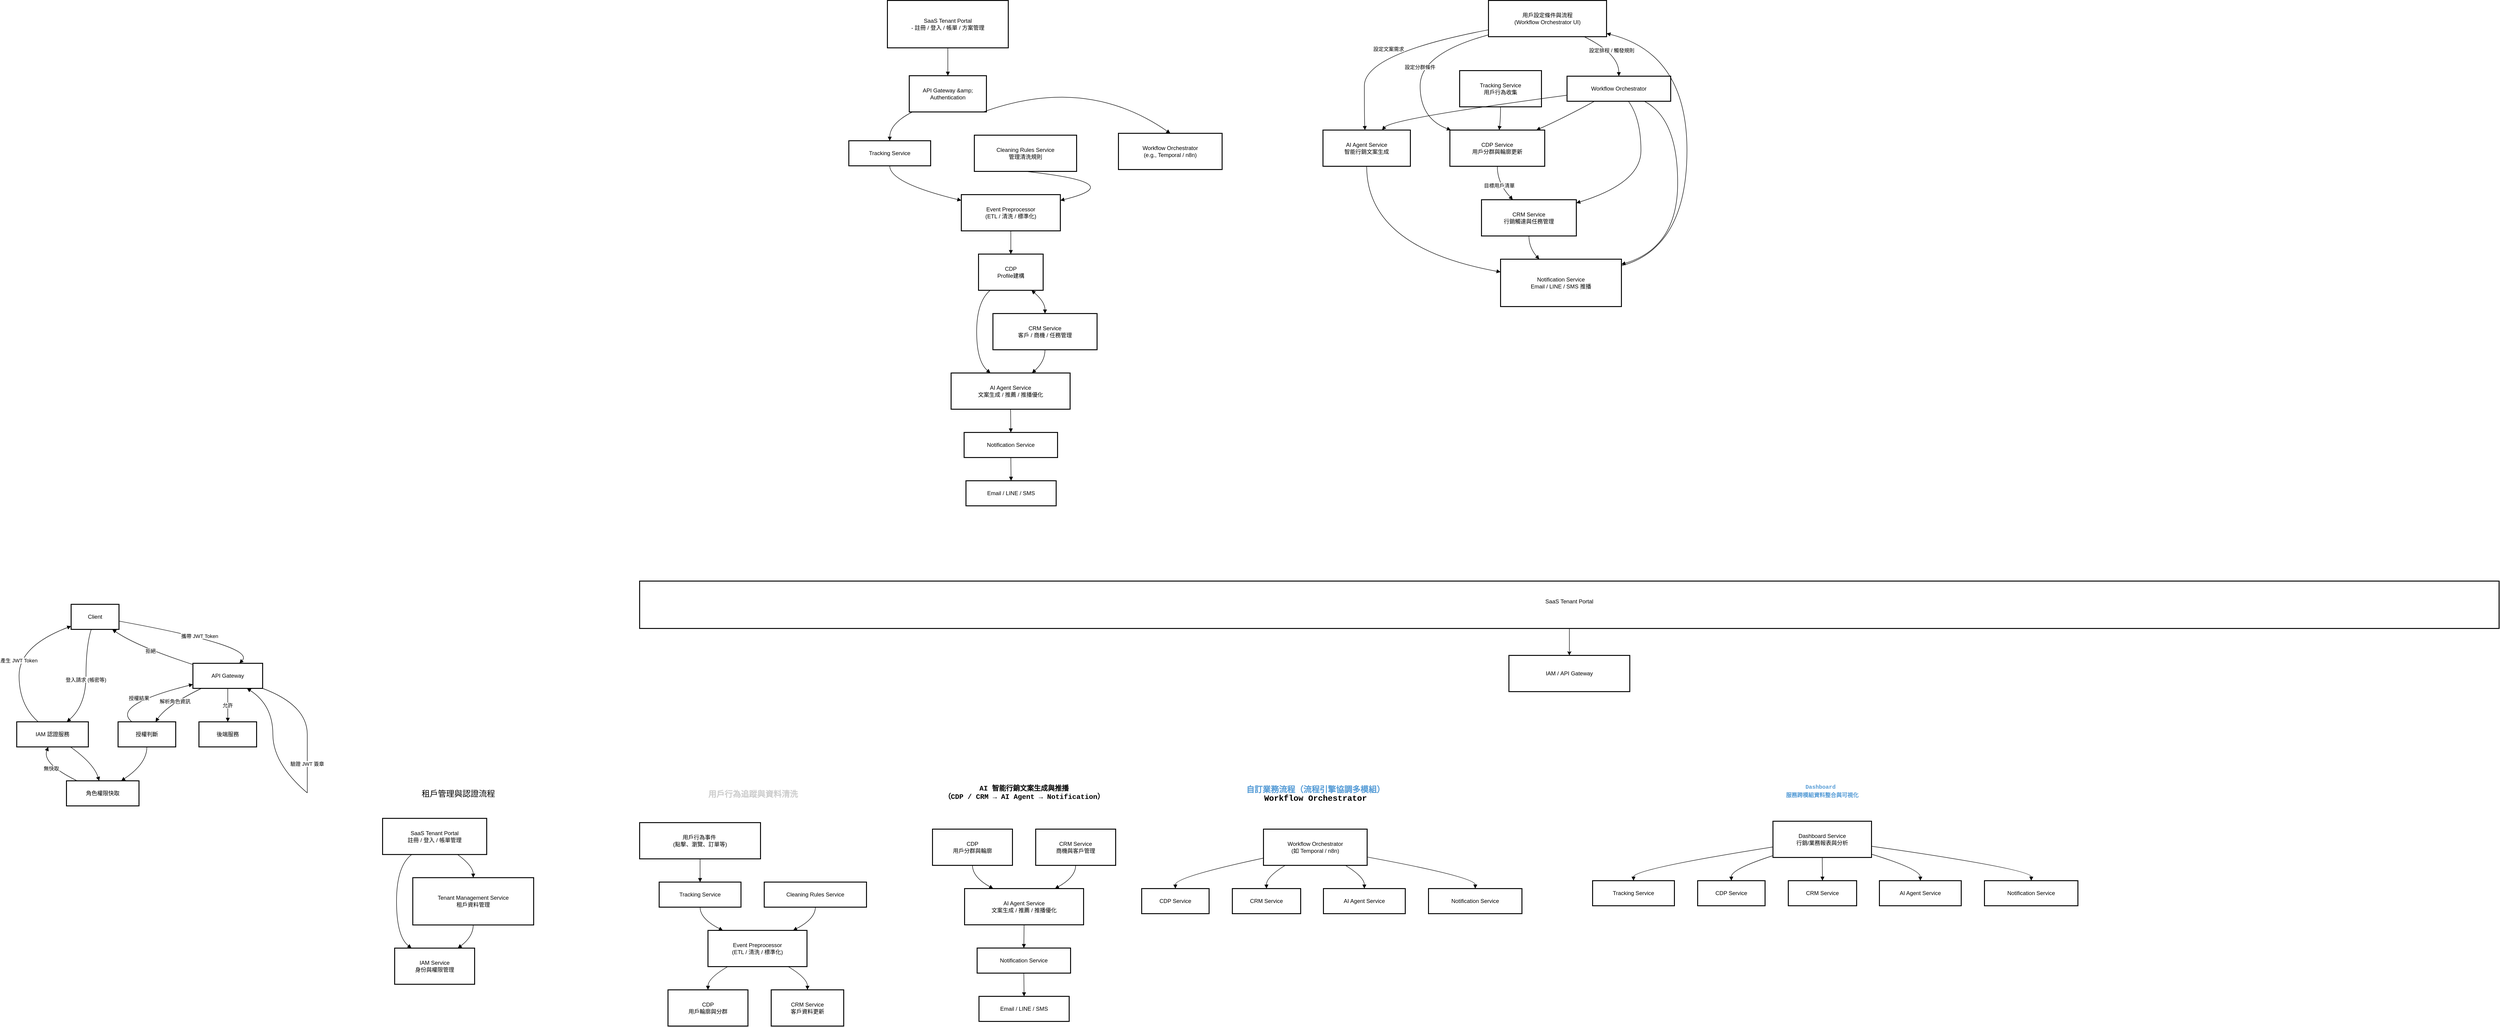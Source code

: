 <mxfile version="27.1.6">
  <diagram name="第 1 页" id="2wKKZhpjgsq3oejnyYVV">
    <mxGraphModel dx="4976" dy="1630" grid="1" gridSize="10" guides="1" tooltips="1" connect="1" arrows="1" fold="1" page="1" pageScale="1" pageWidth="827" pageHeight="1169" math="0" shadow="0">
      <root>
        <mxCell id="0" />
        <mxCell id="1" parent="0" />
        <mxCell id="4KPkxdnzMbKrhNkz3Ppi-61" value="" style="group" vertex="1" connectable="0" parent="1">
          <mxGeometry x="620" y="50" width="783" height="659" as="geometry" />
        </mxCell>
        <mxCell id="4KPkxdnzMbKrhNkz3Ppi-42" value="用戶設定條件與流程&#xa;(Workflow Orchestrator UI)" style="whiteSpace=wrap;strokeWidth=2;" vertex="1" parent="4KPkxdnzMbKrhNkz3Ppi-61">
          <mxGeometry x="356" width="254" height="78" as="geometry" />
        </mxCell>
        <mxCell id="4KPkxdnzMbKrhNkz3Ppi-43" value="CDP Service&#xa;用戶分群與輪廓更新" style="whiteSpace=wrap;strokeWidth=2;" vertex="1" parent="4KPkxdnzMbKrhNkz3Ppi-61">
          <mxGeometry x="273" y="279" width="204" height="78" as="geometry" />
        </mxCell>
        <mxCell id="4KPkxdnzMbKrhNkz3Ppi-44" value="AI Agent Service&#xa;智能行銷文案生成" style="whiteSpace=wrap;strokeWidth=2;" vertex="1" parent="4KPkxdnzMbKrhNkz3Ppi-61">
          <mxGeometry y="279" width="188" height="78" as="geometry" />
        </mxCell>
        <mxCell id="4KPkxdnzMbKrhNkz3Ppi-45" value="CRM Service&#xa;行銷觸達與任務管理" style="whiteSpace=wrap;strokeWidth=2;" vertex="1" parent="4KPkxdnzMbKrhNkz3Ppi-61">
          <mxGeometry x="341" y="429" width="204" height="78" as="geometry" />
        </mxCell>
        <mxCell id="4KPkxdnzMbKrhNkz3Ppi-46" value="Notification Service&#xa;Email / LINE / SMS 推播" style="whiteSpace=wrap;strokeWidth=2;" vertex="1" parent="4KPkxdnzMbKrhNkz3Ppi-61">
          <mxGeometry x="382" y="557" width="260" height="102" as="geometry" />
        </mxCell>
        <mxCell id="4KPkxdnzMbKrhNkz3Ppi-47" value="Tracking Service&#xa;用戶行為收集" style="whiteSpace=wrap;strokeWidth=2;" vertex="1" parent="4KPkxdnzMbKrhNkz3Ppi-61">
          <mxGeometry x="294" y="151" width="176" height="78" as="geometry" />
        </mxCell>
        <mxCell id="4KPkxdnzMbKrhNkz3Ppi-48" value="Workflow Orchestrator" style="whiteSpace=wrap;strokeWidth=2;" vertex="1" parent="4KPkxdnzMbKrhNkz3Ppi-61">
          <mxGeometry x="525" y="163" width="223" height="54" as="geometry" />
        </mxCell>
        <mxCell id="4KPkxdnzMbKrhNkz3Ppi-49" value="設定分群條件" style="curved=1;startArrow=none;endArrow=block;exitX=0;exitY=0.95;entryX=0;entryY=-0.01;rounded=0;" edge="1" parent="4KPkxdnzMbKrhNkz3Ppi-61" source="4KPkxdnzMbKrhNkz3Ppi-42" target="4KPkxdnzMbKrhNkz3Ppi-43">
          <mxGeometry relative="1" as="geometry">
            <Array as="points">
              <mxPoint x="209" y="114" />
              <mxPoint x="209" y="254" />
            </Array>
          </mxGeometry>
        </mxCell>
        <mxCell id="4KPkxdnzMbKrhNkz3Ppi-50" value="" style="curved=1;startArrow=none;endArrow=block;exitX=0.5;exitY=0.99;entryX=0.52;entryY=-0.01;rounded=0;" edge="1" parent="4KPkxdnzMbKrhNkz3Ppi-61" source="4KPkxdnzMbKrhNkz3Ppi-47" target="4KPkxdnzMbKrhNkz3Ppi-43">
          <mxGeometry relative="1" as="geometry">
            <Array as="points">
              <mxPoint x="382" y="254" />
            </Array>
          </mxGeometry>
        </mxCell>
        <mxCell id="4KPkxdnzMbKrhNkz3Ppi-51" value="目標用戶清單" style="curved=1;startArrow=none;endArrow=block;exitX=0.5;exitY=0.99;entryX=0.33;entryY=0;rounded=0;" edge="1" parent="4KPkxdnzMbKrhNkz3Ppi-61" source="4KPkxdnzMbKrhNkz3Ppi-43" target="4KPkxdnzMbKrhNkz3Ppi-45">
          <mxGeometry relative="1" as="geometry">
            <Array as="points">
              <mxPoint x="375" y="393" />
            </Array>
          </mxGeometry>
        </mxCell>
        <mxCell id="4KPkxdnzMbKrhNkz3Ppi-52" value="設定文案需求" style="curved=1;startArrow=none;endArrow=block;exitX=0;exitY=0.81;entryX=0.48;entryY=-0.01;rounded=0;" edge="1" parent="4KPkxdnzMbKrhNkz3Ppi-61" source="4KPkxdnzMbKrhNkz3Ppi-42" target="4KPkxdnzMbKrhNkz3Ppi-44">
          <mxGeometry relative="1" as="geometry">
            <Array as="points">
              <mxPoint x="89" y="114" />
              <mxPoint x="89" y="254" />
            </Array>
          </mxGeometry>
        </mxCell>
        <mxCell id="4KPkxdnzMbKrhNkz3Ppi-53" value="" style="curved=1;startArrow=none;endArrow=block;exitX=0.5;exitY=0.99;entryX=0;entryY=0.27;rounded=0;" edge="1" parent="4KPkxdnzMbKrhNkz3Ppi-61" source="4KPkxdnzMbKrhNkz3Ppi-44" target="4KPkxdnzMbKrhNkz3Ppi-46">
          <mxGeometry relative="1" as="geometry">
            <Array as="points">
              <mxPoint x="94" y="532" />
            </Array>
          </mxGeometry>
        </mxCell>
        <mxCell id="4KPkxdnzMbKrhNkz3Ppi-54" value="" style="curved=1;startArrow=none;endArrow=block;exitX=0.5;exitY=1;entryX=0.32;entryY=0;rounded=0;" edge="1" parent="4KPkxdnzMbKrhNkz3Ppi-61" source="4KPkxdnzMbKrhNkz3Ppi-45" target="4KPkxdnzMbKrhNkz3Ppi-46">
          <mxGeometry relative="1" as="geometry">
            <Array as="points">
              <mxPoint x="443" y="532" />
            </Array>
          </mxGeometry>
        </mxCell>
        <mxCell id="4KPkxdnzMbKrhNkz3Ppi-55" value="" style="curved=1;startArrow=none;endArrow=block;exitX=1;exitY=0.14;entryX=1;entryY=0.91;rounded=0;" edge="1" parent="4KPkxdnzMbKrhNkz3Ppi-61" source="4KPkxdnzMbKrhNkz3Ppi-46" target="4KPkxdnzMbKrhNkz3Ppi-42">
          <mxGeometry relative="1" as="geometry">
            <Array as="points">
              <mxPoint x="783" y="532" />
              <mxPoint x="783" y="114" />
            </Array>
          </mxGeometry>
        </mxCell>
        <mxCell id="4KPkxdnzMbKrhNkz3Ppi-56" value="設定排程 / 觸發規則" style="curved=1;startArrow=none;endArrow=block;exitX=0.81;exitY=1;entryX=0.5;entryY=-0.01;rounded=0;" edge="1" parent="4KPkxdnzMbKrhNkz3Ppi-61" source="4KPkxdnzMbKrhNkz3Ppi-42" target="4KPkxdnzMbKrhNkz3Ppi-48">
          <mxGeometry relative="1" as="geometry">
            <Array as="points">
              <mxPoint x="636" y="114" />
            </Array>
          </mxGeometry>
        </mxCell>
        <mxCell id="4KPkxdnzMbKrhNkz3Ppi-57" value="" style="curved=1;startArrow=none;endArrow=block;exitX=0.27;exitY=0.99;entryX=0.92;entryY=-0.01;rounded=0;" edge="1" parent="4KPkxdnzMbKrhNkz3Ppi-61" source="4KPkxdnzMbKrhNkz3Ppi-48" target="4KPkxdnzMbKrhNkz3Ppi-43">
          <mxGeometry relative="1" as="geometry">
            <Array as="points">
              <mxPoint x="516" y="254" />
            </Array>
          </mxGeometry>
        </mxCell>
        <mxCell id="4KPkxdnzMbKrhNkz3Ppi-58" value="" style="curved=1;startArrow=none;endArrow=block;exitX=0;exitY=0.76;entryX=0.68;entryY=-0.01;rounded=0;" edge="1" parent="4KPkxdnzMbKrhNkz3Ppi-61" source="4KPkxdnzMbKrhNkz3Ppi-48" target="4KPkxdnzMbKrhNkz3Ppi-44">
          <mxGeometry relative="1" as="geometry">
            <Array as="points">
              <mxPoint x="149" y="254" />
            </Array>
          </mxGeometry>
        </mxCell>
        <mxCell id="4KPkxdnzMbKrhNkz3Ppi-59" value="" style="curved=1;startArrow=none;endArrow=block;exitX=0.59;exitY=0.99;entryX=1;entryY=0.09;rounded=0;" edge="1" parent="4KPkxdnzMbKrhNkz3Ppi-61" source="4KPkxdnzMbKrhNkz3Ppi-48" target="4KPkxdnzMbKrhNkz3Ppi-45">
          <mxGeometry relative="1" as="geometry">
            <Array as="points">
              <mxPoint x="684" y="254" />
              <mxPoint x="684" y="393" />
            </Array>
          </mxGeometry>
        </mxCell>
        <mxCell id="4KPkxdnzMbKrhNkz3Ppi-60" value="" style="curved=1;startArrow=none;endArrow=block;exitX=0.74;exitY=0.99;entryX=1;entryY=0.11;rounded=0;" edge="1" parent="4KPkxdnzMbKrhNkz3Ppi-61" source="4KPkxdnzMbKrhNkz3Ppi-48" target="4KPkxdnzMbKrhNkz3Ppi-46">
          <mxGeometry relative="1" as="geometry">
            <Array as="points">
              <mxPoint x="763" y="254" />
              <mxPoint x="763" y="532" />
            </Array>
          </mxGeometry>
        </mxCell>
        <mxCell id="4KPkxdnzMbKrhNkz3Ppi-84" value="" style="group" vertex="1" connectable="0" parent="1">
          <mxGeometry x="-400" y="60" width="803" height="1078" as="geometry" />
        </mxCell>
        <mxCell id="4KPkxdnzMbKrhNkz3Ppi-63" value="API Gateway &amp;amp;&#xa;Authentication" style="whiteSpace=wrap;strokeWidth=2;" vertex="1" parent="4KPkxdnzMbKrhNkz3Ppi-84">
          <mxGeometry x="130" y="152" width="166" height="78" as="geometry" />
        </mxCell>
        <mxCell id="4KPkxdnzMbKrhNkz3Ppi-64" value="Tracking Service" style="whiteSpace=wrap;strokeWidth=2;" vertex="1" parent="4KPkxdnzMbKrhNkz3Ppi-84">
          <mxGeometry y="292" width="176" height="54" as="geometry" />
        </mxCell>
        <mxCell id="4KPkxdnzMbKrhNkz3Ppi-66" value="Cleaning Rules Service&#xa;管理清洗規則" style="whiteSpace=wrap;strokeWidth=2;" vertex="1" parent="4KPkxdnzMbKrhNkz3Ppi-84">
          <mxGeometry x="270" y="280" width="220" height="78" as="geometry" />
        </mxCell>
        <mxCell id="4KPkxdnzMbKrhNkz3Ppi-67" value="Event Preprocessor&#xa;(ETL / 清洗 / 標準化)" style="whiteSpace=wrap;strokeWidth=2;" vertex="1" parent="4KPkxdnzMbKrhNkz3Ppi-84">
          <mxGeometry x="242" y="408" width="213" height="78" as="geometry" />
        </mxCell>
        <mxCell id="4KPkxdnzMbKrhNkz3Ppi-68" value="CDP&#xa;Profile建構" style="whiteSpace=wrap;strokeWidth=2;" vertex="1" parent="4KPkxdnzMbKrhNkz3Ppi-84">
          <mxGeometry x="279" y="536" width="139" height="78" as="geometry" />
        </mxCell>
        <mxCell id="4KPkxdnzMbKrhNkz3Ppi-69" value="CRM Service&#xa;客戶 / 商機 / 任務管理" style="whiteSpace=wrap;strokeWidth=2;" vertex="1" parent="4KPkxdnzMbKrhNkz3Ppi-84">
          <mxGeometry x="310" y="664" width="224" height="78" as="geometry" />
        </mxCell>
        <mxCell id="4KPkxdnzMbKrhNkz3Ppi-70" value="AI Agent Service&#xa;文案生成 / 推薦 / 推播優化" style="whiteSpace=wrap;strokeWidth=2;" vertex="1" parent="4KPkxdnzMbKrhNkz3Ppi-84">
          <mxGeometry x="220" y="792" width="256" height="78" as="geometry" />
        </mxCell>
        <mxCell id="4KPkxdnzMbKrhNkz3Ppi-71" value="Notification Service" style="whiteSpace=wrap;strokeWidth=2;" vertex="1" parent="4KPkxdnzMbKrhNkz3Ppi-84">
          <mxGeometry x="248" y="920" width="201" height="54" as="geometry" />
        </mxCell>
        <mxCell id="4KPkxdnzMbKrhNkz3Ppi-72" value="Email / LINE / SMS" style="whiteSpace=wrap;strokeWidth=2;" vertex="1" parent="4KPkxdnzMbKrhNkz3Ppi-84">
          <mxGeometry x="252" y="1024" width="194" height="54" as="geometry" />
        </mxCell>
        <mxCell id="4KPkxdnzMbKrhNkz3Ppi-73" value="" style="curved=1;startArrow=none;endArrow=block;entryX=0.5;entryY=0;rounded=0;" edge="1" parent="4KPkxdnzMbKrhNkz3Ppi-84" source="4KPkxdnzMbKrhNkz3Ppi-126" target="4KPkxdnzMbKrhNkz3Ppi-63">
          <mxGeometry relative="1" as="geometry">
            <Array as="points" />
            <mxPoint x="213" y="102" as="sourcePoint" />
          </mxGeometry>
        </mxCell>
        <mxCell id="4KPkxdnzMbKrhNkz3Ppi-74" value="" style="curved=1;startArrow=none;endArrow=block;exitX=0.04;exitY=1;entryX=0.5;entryY=0;rounded=0;" edge="1" parent="4KPkxdnzMbKrhNkz3Ppi-84" source="4KPkxdnzMbKrhNkz3Ppi-63" target="4KPkxdnzMbKrhNkz3Ppi-64">
          <mxGeometry relative="1" as="geometry">
            <Array as="points">
              <mxPoint x="88" y="255" />
            </Array>
          </mxGeometry>
        </mxCell>
        <mxCell id="4KPkxdnzMbKrhNkz3Ppi-76" value="" style="curved=1;startArrow=none;endArrow=block;exitX=0.5;exitY=1;entryX=0;entryY=0.16;rounded=0;" edge="1" parent="4KPkxdnzMbKrhNkz3Ppi-84" source="4KPkxdnzMbKrhNkz3Ppi-64" target="4KPkxdnzMbKrhNkz3Ppi-67">
          <mxGeometry relative="1" as="geometry">
            <Array as="points">
              <mxPoint x="88" y="383" />
            </Array>
          </mxGeometry>
        </mxCell>
        <mxCell id="4KPkxdnzMbKrhNkz3Ppi-77" value="" style="curved=1;startArrow=none;endArrow=block;exitX=0.5;exitY=1;entryX=1;entryY=0.16;rounded=0;" edge="1" parent="4KPkxdnzMbKrhNkz3Ppi-84" source="4KPkxdnzMbKrhNkz3Ppi-66" target="4KPkxdnzMbKrhNkz3Ppi-67">
          <mxGeometry relative="1" as="geometry">
            <Array as="points">
              <mxPoint x="609" y="383" />
            </Array>
          </mxGeometry>
        </mxCell>
        <mxCell id="4KPkxdnzMbKrhNkz3Ppi-78" value="" style="curved=1;startArrow=none;endArrow=block;exitX=0.5;exitY=1;entryX=0.5;entryY=0;rounded=0;" edge="1" parent="4KPkxdnzMbKrhNkz3Ppi-84" source="4KPkxdnzMbKrhNkz3Ppi-67" target="4KPkxdnzMbKrhNkz3Ppi-68">
          <mxGeometry relative="1" as="geometry">
            <Array as="points" />
          </mxGeometry>
        </mxCell>
        <mxCell id="4KPkxdnzMbKrhNkz3Ppi-79" value="" style="curved=1;startArrow=block;endArrow=block;exitX=0.82;exitY=1;entryX=0.5;entryY=0;rounded=0;" edge="1" parent="4KPkxdnzMbKrhNkz3Ppi-84" source="4KPkxdnzMbKrhNkz3Ppi-68" target="4KPkxdnzMbKrhNkz3Ppi-69">
          <mxGeometry relative="1" as="geometry">
            <Array as="points">
              <mxPoint x="422" y="639" />
            </Array>
          </mxGeometry>
        </mxCell>
        <mxCell id="4KPkxdnzMbKrhNkz3Ppi-80" value="" style="curved=1;startArrow=none;endArrow=block;exitX=0.18;exitY=1;entryX=0.33;entryY=0;rounded=0;" edge="1" parent="4KPkxdnzMbKrhNkz3Ppi-84" source="4KPkxdnzMbKrhNkz3Ppi-68" target="4KPkxdnzMbKrhNkz3Ppi-70">
          <mxGeometry relative="1" as="geometry">
            <Array as="points">
              <mxPoint x="275" y="639" />
              <mxPoint x="275" y="767" />
            </Array>
          </mxGeometry>
        </mxCell>
        <mxCell id="4KPkxdnzMbKrhNkz3Ppi-81" value="" style="curved=1;startArrow=none;endArrow=block;exitX=0.5;exitY=1;entryX=0.68;entryY=0;rounded=0;" edge="1" parent="4KPkxdnzMbKrhNkz3Ppi-84" source="4KPkxdnzMbKrhNkz3Ppi-69" target="4KPkxdnzMbKrhNkz3Ppi-70">
          <mxGeometry relative="1" as="geometry">
            <Array as="points">
              <mxPoint x="422" y="767" />
            </Array>
          </mxGeometry>
        </mxCell>
        <mxCell id="4KPkxdnzMbKrhNkz3Ppi-82" value="" style="curved=1;startArrow=none;endArrow=block;exitX=0.5;exitY=1;entryX=0.5;entryY=0;rounded=0;" edge="1" parent="4KPkxdnzMbKrhNkz3Ppi-84" source="4KPkxdnzMbKrhNkz3Ppi-70" target="4KPkxdnzMbKrhNkz3Ppi-71">
          <mxGeometry relative="1" as="geometry">
            <Array as="points" />
          </mxGeometry>
        </mxCell>
        <mxCell id="4KPkxdnzMbKrhNkz3Ppi-83" value="" style="curved=1;startArrow=none;endArrow=block;exitX=0.5;exitY=1;entryX=0.5;entryY=0;rounded=0;" edge="1" parent="4KPkxdnzMbKrhNkz3Ppi-84" source="4KPkxdnzMbKrhNkz3Ppi-71" target="4KPkxdnzMbKrhNkz3Ppi-72">
          <mxGeometry relative="1" as="geometry">
            <Array as="points" />
          </mxGeometry>
        </mxCell>
        <mxCell id="4KPkxdnzMbKrhNkz3Ppi-65" value="Workflow Orchestrator&#xa;(e.g., Temporal / n8n)" style="whiteSpace=wrap;strokeWidth=2;" vertex="1" parent="4KPkxdnzMbKrhNkz3Ppi-84">
          <mxGeometry x="580" y="276" width="223" height="78" as="geometry" />
        </mxCell>
        <mxCell id="4KPkxdnzMbKrhNkz3Ppi-75" value="" style="curved=1;startArrow=none;endArrow=block;exitX=0.96;exitY=1;entryX=0.5;entryY=0;rounded=0;" edge="1" parent="4KPkxdnzMbKrhNkz3Ppi-84" source="4KPkxdnzMbKrhNkz3Ppi-63" target="4KPkxdnzMbKrhNkz3Ppi-65">
          <mxGeometry relative="1" as="geometry">
            <Array as="points">
              <mxPoint x="510" y="150" />
            </Array>
          </mxGeometry>
        </mxCell>
        <mxCell id="4KPkxdnzMbKrhNkz3Ppi-126" value="SaaS Tenant Portal&#xa;- 註冊 / 登入 / 帳單 / 方案管理" style="whiteSpace=wrap;strokeWidth=2;" vertex="1" parent="4KPkxdnzMbKrhNkz3Ppi-84">
          <mxGeometry x="83" y="-10" width="260" height="102" as="geometry" />
        </mxCell>
        <mxCell id="4KPkxdnzMbKrhNkz3Ppi-181" style="edgeStyle=orthogonalEdgeStyle;rounded=0;orthogonalLoop=1;jettySize=auto;html=1;exitX=0.5;exitY=1;exitDx=0;exitDy=0;fontFamily=Helvetica;fontSize=12;fontColor=default;autosize=1;resizable=0;" edge="1" parent="1" source="4KPkxdnzMbKrhNkz3Ppi-99" target="4KPkxdnzMbKrhNkz3Ppi-158">
          <mxGeometry relative="1" as="geometry" />
        </mxCell>
        <mxCell id="4KPkxdnzMbKrhNkz3Ppi-99" value="SaaS Tenant Portal&#xa;" style="whiteSpace=wrap;strokeWidth=2;" vertex="1" parent="1">
          <mxGeometry x="-850" y="1300" width="4000" height="102" as="geometry" />
        </mxCell>
        <mxCell id="4KPkxdnzMbKrhNkz3Ppi-102" value="" style="group" vertex="1" connectable="0" parent="1">
          <mxGeometry x="-850" y="1740" width="488" height="518" as="geometry" />
        </mxCell>
        <mxCell id="4KPkxdnzMbKrhNkz3Ppi-98" value="" style="group" vertex="1" connectable="0" parent="4KPkxdnzMbKrhNkz3Ppi-102">
          <mxGeometry y="80" width="488" height="438" as="geometry" />
        </mxCell>
        <mxCell id="4KPkxdnzMbKrhNkz3Ppi-87" value="用戶行為事件 &#xa;(點擊、瀏覽、訂單等)" style="whiteSpace=wrap;strokeWidth=2;" vertex="1" parent="4KPkxdnzMbKrhNkz3Ppi-98">
          <mxGeometry width="260" height="78" as="geometry" />
        </mxCell>
        <mxCell id="4KPkxdnzMbKrhNkz3Ppi-88" value="Tracking Service" style="whiteSpace=wrap;strokeWidth=2;" vertex="1" parent="4KPkxdnzMbKrhNkz3Ppi-98">
          <mxGeometry x="42" y="128" width="176" height="54" as="geometry" />
        </mxCell>
        <mxCell id="4KPkxdnzMbKrhNkz3Ppi-89" value="Cleaning Rules Service" style="whiteSpace=wrap;strokeWidth=2;" vertex="1" parent="4KPkxdnzMbKrhNkz3Ppi-98">
          <mxGeometry x="268" y="128" width="220" height="54" as="geometry" />
        </mxCell>
        <mxCell id="4KPkxdnzMbKrhNkz3Ppi-90" value="Event Preprocessor&#xa;(ETL / 清洗 / 標準化)" style="whiteSpace=wrap;strokeWidth=2;" vertex="1" parent="4KPkxdnzMbKrhNkz3Ppi-98">
          <mxGeometry x="147" y="232" width="213" height="78" as="geometry" />
        </mxCell>
        <mxCell id="4KPkxdnzMbKrhNkz3Ppi-91" value="CDP&#xa;用戶輪廓與分群" style="whiteSpace=wrap;strokeWidth=2;" vertex="1" parent="4KPkxdnzMbKrhNkz3Ppi-98">
          <mxGeometry x="61" y="360" width="172" height="78" as="geometry" />
        </mxCell>
        <mxCell id="4KPkxdnzMbKrhNkz3Ppi-92" value="CRM Service&#xa;客戶資料更新" style="whiteSpace=wrap;strokeWidth=2;" vertex="1" parent="4KPkxdnzMbKrhNkz3Ppi-98">
          <mxGeometry x="283" y="360" width="156" height="78" as="geometry" />
        </mxCell>
        <mxCell id="4KPkxdnzMbKrhNkz3Ppi-93" value="" style="curved=1;startArrow=none;endArrow=block;exitX=0.5;exitY=1;entryX=0.5;entryY=0;rounded=0;" edge="1" parent="4KPkxdnzMbKrhNkz3Ppi-98" source="4KPkxdnzMbKrhNkz3Ppi-87" target="4KPkxdnzMbKrhNkz3Ppi-88">
          <mxGeometry relative="1" as="geometry">
            <Array as="points" />
          </mxGeometry>
        </mxCell>
        <mxCell id="4KPkxdnzMbKrhNkz3Ppi-94" value="" style="curved=1;startArrow=none;endArrow=block;exitX=0.5;exitY=1;entryX=0.15;entryY=0;rounded=0;" edge="1" parent="4KPkxdnzMbKrhNkz3Ppi-98" source="4KPkxdnzMbKrhNkz3Ppi-88" target="4KPkxdnzMbKrhNkz3Ppi-90">
          <mxGeometry relative="1" as="geometry">
            <Array as="points">
              <mxPoint x="130" y="207" />
            </Array>
          </mxGeometry>
        </mxCell>
        <mxCell id="4KPkxdnzMbKrhNkz3Ppi-95" value="" style="curved=1;startArrow=none;endArrow=block;exitX=0.5;exitY=1;entryX=0.86;entryY=0;rounded=0;" edge="1" parent="4KPkxdnzMbKrhNkz3Ppi-98" source="4KPkxdnzMbKrhNkz3Ppi-89" target="4KPkxdnzMbKrhNkz3Ppi-90">
          <mxGeometry relative="1" as="geometry">
            <Array as="points">
              <mxPoint x="378" y="207" />
            </Array>
          </mxGeometry>
        </mxCell>
        <mxCell id="4KPkxdnzMbKrhNkz3Ppi-96" value="" style="curved=1;startArrow=none;endArrow=block;exitX=0.2;exitY=1;entryX=0.5;entryY=0;rounded=0;" edge="1" parent="4KPkxdnzMbKrhNkz3Ppi-98" source="4KPkxdnzMbKrhNkz3Ppi-90" target="4KPkxdnzMbKrhNkz3Ppi-91">
          <mxGeometry relative="1" as="geometry">
            <Array as="points">
              <mxPoint x="147" y="335" />
            </Array>
          </mxGeometry>
        </mxCell>
        <mxCell id="4KPkxdnzMbKrhNkz3Ppi-97" value="" style="curved=1;startArrow=none;endArrow=block;exitX=0.81;exitY=1;entryX=0.5;entryY=0;rounded=0;" edge="1" parent="4KPkxdnzMbKrhNkz3Ppi-98" source="4KPkxdnzMbKrhNkz3Ppi-90" target="4KPkxdnzMbKrhNkz3Ppi-92">
          <mxGeometry relative="1" as="geometry">
            <Array as="points">
              <mxPoint x="361" y="335" />
            </Array>
          </mxGeometry>
        </mxCell>
        <mxCell id="4KPkxdnzMbKrhNkz3Ppi-101" value="&lt;h3 style=&quot;margin-top: 24px; margin-bottom: 16px; line-height: 1.25; position: relative; font-family: -apple-system, &amp;quot;system-ui&amp;quot;, &amp;quot;Segoe WPC&amp;quot;, &amp;quot;Segoe UI&amp;quot;, system-ui, Ubuntu, &amp;quot;Droid Sans&amp;quot;, sans-serif; text-align: start;&quot; id=&quot;1-%E7%94%A8%E6%88%B6%E8%A1%8C%E7%82%BA%E8%BF%BD%E8%B9%A4%E8%88%87%E8%B3%87%E6%96%99%E6%B8%85%E6%B4%97tracking-%E2%86%92-event-preprocessor-%E2%86%92-cdp--crm&quot; dir=&quot;auto&quot; class=&quot;code-line code-active-line&quot; data-line=&quot;4&quot;&gt;&lt;font style=&quot;color: light-dark(rgb(204, 204, 204), rgb(255, 255, 255));&quot;&gt;用戶行為追蹤與資料清洗&lt;/font&gt;&lt;/h3&gt;" style="text;html=1;align=center;verticalAlign=middle;whiteSpace=wrap;rounded=0;fontFamily=Helvetica;fontSize=15;fontColor=default;autosize=1;resizable=0;fontStyle=1" vertex="1" parent="4KPkxdnzMbKrhNkz3Ppi-102">
          <mxGeometry x="134" y="-26" width="220" height="80" as="geometry" />
        </mxCell>
        <mxCell id="4KPkxdnzMbKrhNkz3Ppi-124" value="" style="group" vertex="1" connectable="0" parent="1">
          <mxGeometry x="-220" y="1720" width="394" height="528" as="geometry" />
        </mxCell>
        <mxCell id="4KPkxdnzMbKrhNkz3Ppi-103" value="CDP&#xa;用戶分群與輪廓" style="whiteSpace=wrap;strokeWidth=2;" vertex="1" parent="4KPkxdnzMbKrhNkz3Ppi-124">
          <mxGeometry y="114" width="172" height="78" as="geometry" />
        </mxCell>
        <mxCell id="4KPkxdnzMbKrhNkz3Ppi-104" value="CRM Service&#xa;商機與客戶管理" style="whiteSpace=wrap;strokeWidth=2;" vertex="1" parent="4KPkxdnzMbKrhNkz3Ppi-124">
          <mxGeometry x="222" y="114" width="172" height="78" as="geometry" />
        </mxCell>
        <mxCell id="4KPkxdnzMbKrhNkz3Ppi-105" value="AI Agent Service&#xa;文案生成 / 推薦 / 推播優化" style="whiteSpace=wrap;strokeWidth=2;" vertex="1" parent="4KPkxdnzMbKrhNkz3Ppi-124">
          <mxGeometry x="69" y="242" width="256" height="78" as="geometry" />
        </mxCell>
        <mxCell id="4KPkxdnzMbKrhNkz3Ppi-106" value="Notification Service" style="whiteSpace=wrap;strokeWidth=2;" vertex="1" parent="4KPkxdnzMbKrhNkz3Ppi-124">
          <mxGeometry x="96" y="370" width="201" height="54" as="geometry" />
        </mxCell>
        <mxCell id="4KPkxdnzMbKrhNkz3Ppi-107" value="Email / LINE / SMS" style="whiteSpace=wrap;strokeWidth=2;" vertex="1" parent="4KPkxdnzMbKrhNkz3Ppi-124">
          <mxGeometry x="100" y="474" width="194" height="54" as="geometry" />
        </mxCell>
        <mxCell id="4KPkxdnzMbKrhNkz3Ppi-108" value="" style="curved=1;startArrow=none;endArrow=block;exitX=0.5;exitY=1;entryX=0.24;entryY=0;rounded=0;" edge="1" parent="4KPkxdnzMbKrhNkz3Ppi-124" source="4KPkxdnzMbKrhNkz3Ppi-103" target="4KPkxdnzMbKrhNkz3Ppi-105">
          <mxGeometry relative="1" as="geometry">
            <Array as="points">
              <mxPoint x="86" y="217" />
            </Array>
          </mxGeometry>
        </mxCell>
        <mxCell id="4KPkxdnzMbKrhNkz3Ppi-109" value="" style="curved=1;startArrow=none;endArrow=block;exitX=0.5;exitY=1;entryX=0.76;entryY=0;rounded=0;" edge="1" parent="4KPkxdnzMbKrhNkz3Ppi-124" source="4KPkxdnzMbKrhNkz3Ppi-104" target="4KPkxdnzMbKrhNkz3Ppi-105">
          <mxGeometry relative="1" as="geometry">
            <Array as="points">
              <mxPoint x="308" y="217" />
            </Array>
          </mxGeometry>
        </mxCell>
        <mxCell id="4KPkxdnzMbKrhNkz3Ppi-110" value="" style="curved=1;startArrow=none;endArrow=block;exitX=0.5;exitY=1;entryX=0.5;entryY=0;rounded=0;" edge="1" parent="4KPkxdnzMbKrhNkz3Ppi-124" source="4KPkxdnzMbKrhNkz3Ppi-105" target="4KPkxdnzMbKrhNkz3Ppi-106">
          <mxGeometry relative="1" as="geometry">
            <Array as="points" />
          </mxGeometry>
        </mxCell>
        <mxCell id="4KPkxdnzMbKrhNkz3Ppi-111" value="" style="curved=1;startArrow=none;endArrow=block;exitX=0.5;exitY=1;entryX=0.5;entryY=0;rounded=0;" edge="1" parent="4KPkxdnzMbKrhNkz3Ppi-124" source="4KPkxdnzMbKrhNkz3Ppi-106" target="4KPkxdnzMbKrhNkz3Ppi-107">
          <mxGeometry relative="1" as="geometry">
            <Array as="points" />
          </mxGeometry>
        </mxCell>
        <mxCell id="4KPkxdnzMbKrhNkz3Ppi-121" value="&lt;h3 style=&quot;margin-top: 24px; margin-bottom: 16px; line-height: 1.25; position: relative; font-family: -apple-system, &amp;quot;system-ui&amp;quot;, &amp;quot;Segoe WPC&amp;quot;, &amp;quot;Segoe UI&amp;quot;, system-ui, Ubuntu, &amp;quot;Droid Sans&amp;quot;, sans-serif;&quot; id=&quot;1-%E7%94%A8%E6%88%B6%E8%A1%8C%E7%82%BA%E8%BF%BD%E8%B9%A4%E8%88%87%E8%B3%87%E6%96%99%E6%B8%85%E6%B4%97tracking-%E2%86%92-event-preprocessor-%E2%86%92-cdp--crm&quot; dir=&quot;auto&quot; class=&quot;code-line code-active-line&quot; data-line=&quot;4&quot;&gt;&lt;/h3&gt;&lt;h4 style=&quot;font-family: Menlo, Monaco, &amp;quot;Courier New&amp;quot;, monospace; font-weight: normal; line-height: 18px; white-space: pre; color: light-dark(rgb(204, 204, 204), rgb(62, 62, 62));&quot;&gt;&lt;span style=&quot;font-weight: bold; background-color: light-dark(#ffffff, var(--ge-dark-color, #121212));&quot;&gt;&lt;font style=&quot;color: light-dark(rgb(0, 0, 0), rgb(255, 255, 255));&quot;&gt;AI 智能行銷文案生成與推播&lt;br&gt;&lt;/font&gt;&lt;/span&gt;&lt;span style=&quot;font-weight: bold; background-color: light-dark(#ffffff, var(--ge-dark-color, #121212)); color: rgb(86, 156, 214);&quot;&gt;&lt;font style=&quot;color: light-dark(rgb(0, 0, 0), rgb(255, 255, 255));&quot;&gt;（CDP / CRM → AI Agent → Notification）&lt;/font&gt;&lt;/span&gt;&lt;/h4&gt;" style="text;html=1;align=center;verticalAlign=middle;whiteSpace=wrap;rounded=0;fontFamily=Helvetica;fontSize=15;fontColor=default;autosize=1;resizable=0;fontStyle=1" vertex="1" parent="4KPkxdnzMbKrhNkz3Ppi-124">
          <mxGeometry x="11.5" y="-11" width="370" height="90" as="geometry" />
        </mxCell>
        <mxCell id="4KPkxdnzMbKrhNkz3Ppi-125" value="" style="group" vertex="1" connectable="0" parent="1">
          <mxGeometry x="230" y="1720" width="818" height="296" as="geometry" />
        </mxCell>
        <mxCell id="4KPkxdnzMbKrhNkz3Ppi-112" value="Workflow Orchestrator&#xa;(如 Temporal / n8n)" style="whiteSpace=wrap;strokeWidth=2;" vertex="1" parent="4KPkxdnzMbKrhNkz3Ppi-125">
          <mxGeometry x="262" y="114" width="223" height="78" as="geometry" />
        </mxCell>
        <mxCell id="4KPkxdnzMbKrhNkz3Ppi-113" value="CDP Service" style="whiteSpace=wrap;strokeWidth=2;" vertex="1" parent="4KPkxdnzMbKrhNkz3Ppi-125">
          <mxGeometry y="242" width="145" height="54" as="geometry" />
        </mxCell>
        <mxCell id="4KPkxdnzMbKrhNkz3Ppi-114" value="CRM Service" style="whiteSpace=wrap;strokeWidth=2;" vertex="1" parent="4KPkxdnzMbKrhNkz3Ppi-125">
          <mxGeometry x="195" y="242" width="147" height="54" as="geometry" />
        </mxCell>
        <mxCell id="4KPkxdnzMbKrhNkz3Ppi-115" value="AI Agent Service" style="whiteSpace=wrap;strokeWidth=2;" vertex="1" parent="4KPkxdnzMbKrhNkz3Ppi-125">
          <mxGeometry x="391" y="242" width="176" height="54" as="geometry" />
        </mxCell>
        <mxCell id="4KPkxdnzMbKrhNkz3Ppi-116" value="Notification Service" style="whiteSpace=wrap;strokeWidth=2;" vertex="1" parent="4KPkxdnzMbKrhNkz3Ppi-125">
          <mxGeometry x="617" y="242" width="201" height="54" as="geometry" />
        </mxCell>
        <mxCell id="4KPkxdnzMbKrhNkz3Ppi-117" value="" style="curved=1;startArrow=none;endArrow=block;exitX=0;exitY=0.8;entryX=0.5;entryY=0;rounded=0;" edge="1" parent="4KPkxdnzMbKrhNkz3Ppi-125" source="4KPkxdnzMbKrhNkz3Ppi-112" target="4KPkxdnzMbKrhNkz3Ppi-113">
          <mxGeometry relative="1" as="geometry">
            <Array as="points">
              <mxPoint x="72" y="217" />
            </Array>
          </mxGeometry>
        </mxCell>
        <mxCell id="4KPkxdnzMbKrhNkz3Ppi-118" value="" style="curved=1;startArrow=none;endArrow=block;exitX=0.21;exitY=1;entryX=0.5;entryY=0;rounded=0;" edge="1" parent="4KPkxdnzMbKrhNkz3Ppi-125" source="4KPkxdnzMbKrhNkz3Ppi-112" target="4KPkxdnzMbKrhNkz3Ppi-114">
          <mxGeometry relative="1" as="geometry">
            <Array as="points">
              <mxPoint x="268" y="217" />
            </Array>
          </mxGeometry>
        </mxCell>
        <mxCell id="4KPkxdnzMbKrhNkz3Ppi-119" value="" style="curved=1;startArrow=none;endArrow=block;exitX=0.79;exitY=1;entryX=0.5;entryY=0;rounded=0;" edge="1" parent="4KPkxdnzMbKrhNkz3Ppi-125" source="4KPkxdnzMbKrhNkz3Ppi-112" target="4KPkxdnzMbKrhNkz3Ppi-115">
          <mxGeometry relative="1" as="geometry">
            <Array as="points">
              <mxPoint x="479" y="217" />
            </Array>
          </mxGeometry>
        </mxCell>
        <mxCell id="4KPkxdnzMbKrhNkz3Ppi-120" value="" style="curved=1;startArrow=none;endArrow=block;exitX=1;exitY=0.77;entryX=0.5;entryY=0;rounded=0;" edge="1" parent="4KPkxdnzMbKrhNkz3Ppi-125" source="4KPkxdnzMbKrhNkz3Ppi-112" target="4KPkxdnzMbKrhNkz3Ppi-116">
          <mxGeometry relative="1" as="geometry">
            <Array as="points">
              <mxPoint x="718" y="217" />
            </Array>
          </mxGeometry>
        </mxCell>
        <mxCell id="4KPkxdnzMbKrhNkz3Ppi-122" value="&lt;h3 style=&quot;margin-top: 24px; margin-bottom: 16px; line-height: 1.25; position: relative; font-family: -apple-system, &amp;quot;system-ui&amp;quot;, &amp;quot;Segoe WPC&amp;quot;, &amp;quot;Segoe UI&amp;quot;, system-ui, Ubuntu, &amp;quot;Droid Sans&amp;quot;, sans-serif;&quot; id=&quot;1-%E7%94%A8%E6%88%B6%E8%A1%8C%E7%82%BA%E8%BF%BD%E8%B9%A4%E8%88%87%E8%B3%87%E6%96%99%E6%B8%85%E6%B4%97tracking-%E2%86%92-event-preprocessor-%E2%86%92-cdp--crm&quot; dir=&quot;auto&quot; class=&quot;code-line code-active-line&quot; data-line=&quot;4&quot;&gt;&lt;div style=&quot;font-family: Menlo, Monaco, &amp;quot;Courier New&amp;quot;, monospace; font-weight: normal; line-height: 18px; white-space: pre;&quot;&gt;&lt;span style=&quot;color: light-dark(rgb(86, 156, 214), rgb(255, 255, 255)); font-weight: bold; background-color: transparent;&quot;&gt;自訂業務流程（流程引擎協調多模組）&lt;br&gt;&lt;/span&gt;&lt;span style=&quot;font-weight: 700;&quot;&gt;Workflow Orchestrator&lt;/span&gt;&lt;span style=&quot;color: light-dark(rgb(86, 156, 214), rgb(255, 255, 255)); font-weight: bold; background-color: transparent;&quot;&gt;&lt;/span&gt;&lt;/div&gt;&lt;/h3&gt;" style="text;html=1;align=center;verticalAlign=middle;whiteSpace=wrap;rounded=0;fontFamily=Helvetica;fontSize=15;fontColor=default;autosize=1;resizable=0;fontStyle=1" vertex="1" parent="4KPkxdnzMbKrhNkz3Ppi-125">
          <mxGeometry x="213.5" y="-11" width="320" height="90" as="geometry" />
        </mxCell>
        <mxCell id="4KPkxdnzMbKrhNkz3Ppi-140" value="" style="group" vertex="1" connectable="0" parent="1">
          <mxGeometry x="1200" y="1727" width="1044" height="272" as="geometry" />
        </mxCell>
        <mxCell id="4KPkxdnzMbKrhNkz3Ppi-128" value="Dashboard Service&#xa;行銷/業務報表與分析" style="whiteSpace=wrap;strokeWidth=2;" vertex="1" parent="4KPkxdnzMbKrhNkz3Ppi-140">
          <mxGeometry x="388" y="90" width="212" height="78" as="geometry" />
        </mxCell>
        <mxCell id="4KPkxdnzMbKrhNkz3Ppi-129" value="Tracking Service" style="whiteSpace=wrap;strokeWidth=2;" vertex="1" parent="4KPkxdnzMbKrhNkz3Ppi-140">
          <mxGeometry y="218" width="176" height="54" as="geometry" />
        </mxCell>
        <mxCell id="4KPkxdnzMbKrhNkz3Ppi-130" value="CDP Service" style="whiteSpace=wrap;strokeWidth=2;" vertex="1" parent="4KPkxdnzMbKrhNkz3Ppi-140">
          <mxGeometry x="226" y="218" width="145" height="54" as="geometry" />
        </mxCell>
        <mxCell id="4KPkxdnzMbKrhNkz3Ppi-131" value="CRM Service" style="whiteSpace=wrap;strokeWidth=2;" vertex="1" parent="4KPkxdnzMbKrhNkz3Ppi-140">
          <mxGeometry x="421" y="218" width="147" height="54" as="geometry" />
        </mxCell>
        <mxCell id="4KPkxdnzMbKrhNkz3Ppi-132" value="AI Agent Service" style="whiteSpace=wrap;strokeWidth=2;" vertex="1" parent="4KPkxdnzMbKrhNkz3Ppi-140">
          <mxGeometry x="617" y="218" width="176" height="54" as="geometry" />
        </mxCell>
        <mxCell id="4KPkxdnzMbKrhNkz3Ppi-133" value="Notification Service" style="whiteSpace=wrap;strokeWidth=2;" vertex="1" parent="4KPkxdnzMbKrhNkz3Ppi-140">
          <mxGeometry x="843" y="218" width="201" height="54" as="geometry" />
        </mxCell>
        <mxCell id="4KPkxdnzMbKrhNkz3Ppi-134" value="" style="curved=1;startArrow=none;endArrow=block;exitX=0;exitY=0.71;entryX=0.5;entryY=0;rounded=0;" edge="1" parent="4KPkxdnzMbKrhNkz3Ppi-140" source="4KPkxdnzMbKrhNkz3Ppi-128" target="4KPkxdnzMbKrhNkz3Ppi-129">
          <mxGeometry relative="1" as="geometry">
            <Array as="points">
              <mxPoint x="88" y="193" />
            </Array>
          </mxGeometry>
        </mxCell>
        <mxCell id="4KPkxdnzMbKrhNkz3Ppi-135" value="" style="curved=1;startArrow=none;endArrow=block;exitX=0;exitY=0.95;entryX=0.5;entryY=0;rounded=0;" edge="1" parent="4KPkxdnzMbKrhNkz3Ppi-140" source="4KPkxdnzMbKrhNkz3Ppi-128" target="4KPkxdnzMbKrhNkz3Ppi-130">
          <mxGeometry relative="1" as="geometry">
            <Array as="points">
              <mxPoint x="298" y="193" />
            </Array>
          </mxGeometry>
        </mxCell>
        <mxCell id="4KPkxdnzMbKrhNkz3Ppi-136" value="" style="curved=1;startArrow=none;endArrow=block;exitX=0.5;exitY=1;entryX=0.5;entryY=0;rounded=0;" edge="1" parent="4KPkxdnzMbKrhNkz3Ppi-140" source="4KPkxdnzMbKrhNkz3Ppi-128" target="4KPkxdnzMbKrhNkz3Ppi-131">
          <mxGeometry relative="1" as="geometry">
            <Array as="points" />
          </mxGeometry>
        </mxCell>
        <mxCell id="4KPkxdnzMbKrhNkz3Ppi-137" value="" style="curved=1;startArrow=none;endArrow=block;exitX=1;exitY=0.91;entryX=0.5;entryY=0;rounded=0;" edge="1" parent="4KPkxdnzMbKrhNkz3Ppi-140" source="4KPkxdnzMbKrhNkz3Ppi-128" target="4KPkxdnzMbKrhNkz3Ppi-132">
          <mxGeometry relative="1" as="geometry">
            <Array as="points">
              <mxPoint x="705" y="193" />
            </Array>
          </mxGeometry>
        </mxCell>
        <mxCell id="4KPkxdnzMbKrhNkz3Ppi-138" value="" style="curved=1;startArrow=none;endArrow=block;exitX=1;exitY=0.69;entryX=0.5;entryY=0;rounded=0;" edge="1" parent="4KPkxdnzMbKrhNkz3Ppi-140" source="4KPkxdnzMbKrhNkz3Ppi-128" target="4KPkxdnzMbKrhNkz3Ppi-133">
          <mxGeometry relative="1" as="geometry">
            <Array as="points">
              <mxPoint x="944" y="193" />
            </Array>
          </mxGeometry>
        </mxCell>
        <mxCell id="4KPkxdnzMbKrhNkz3Ppi-139" value="&lt;div style=&quot;font-family: Menlo, Monaco, &amp;quot;Courier New&amp;quot;, monospace; line-height: 18px; white-space: pre;&quot;&gt;&lt;span style=&quot;font-weight: bold;&quot;&gt;&lt;font style=&quot;color: light-dark(rgb(86, 156, 214), rgb(255, 255, 255));&quot;&gt;Dashboard &lt;/font&gt;&lt;/span&gt;&lt;/div&gt;&lt;div style=&quot;font-family: Menlo, Monaco, &amp;quot;Courier New&amp;quot;, monospace; line-height: 18px; white-space: pre;&quot;&gt;&lt;span style=&quot;font-weight: bold;&quot;&gt;&lt;font style=&quot;color: light-dark(rgb(86, 156, 214), rgb(255, 255, 255));&quot;&gt;服務跨模組資料整合與可視化&lt;/font&gt;&lt;/span&gt;&lt;/div&gt;" style="rounded=0;whiteSpace=wrap;html=1;align=center;verticalAlign=middle;fontFamily=Helvetica;fontSize=12;fontColor=default;autosize=1;resizable=0;fillColor=none;gradientColor=none;strokeColor=none;" vertex="1" parent="4KPkxdnzMbKrhNkz3Ppi-140">
          <mxGeometry x="404" width="180" height="50" as="geometry" />
        </mxCell>
        <mxCell id="4KPkxdnzMbKrhNkz3Ppi-150" value="" style="group" vertex="1" connectable="0" parent="1">
          <mxGeometry x="-1403" y="1740" width="325" height="428" as="geometry" />
        </mxCell>
        <mxCell id="4KPkxdnzMbKrhNkz3Ppi-154" value="" style="group" vertex="1" connectable="0" parent="4KPkxdnzMbKrhNkz3Ppi-150">
          <mxGeometry y="-30" width="325" height="458" as="geometry" />
        </mxCell>
        <mxCell id="4KPkxdnzMbKrhNkz3Ppi-147" value="" style="group" vertex="1" connectable="0" parent="4KPkxdnzMbKrhNkz3Ppi-154">
          <mxGeometry y="100.834" width="325" height="357.166" as="geometry" />
        </mxCell>
        <mxCell id="4KPkxdnzMbKrhNkz3Ppi-141" value="SaaS Tenant Portal&#xa;註冊 / 登入 / 帳單管理" style="whiteSpace=wrap;strokeWidth=2;" vertex="1" parent="4KPkxdnzMbKrhNkz3Ppi-147">
          <mxGeometry width="224" height="77.818" as="geometry" />
        </mxCell>
        <mxCell id="4KPkxdnzMbKrhNkz3Ppi-142" value="Tenant Management Service&#xa;租戶資料管理" style="whiteSpace=wrap;strokeWidth=2;" vertex="1" parent="4KPkxdnzMbKrhNkz3Ppi-147">
          <mxGeometry x="65" y="127.702" width="260" height="101.762" as="geometry" />
        </mxCell>
        <mxCell id="4KPkxdnzMbKrhNkz3Ppi-143" value="IAM Service&#xa;身份與權限管理" style="whiteSpace=wrap;strokeWidth=2;" vertex="1" parent="4KPkxdnzMbKrhNkz3Ppi-147">
          <mxGeometry x="26" y="279.347" width="172" height="77.818" as="geometry" />
        </mxCell>
        <mxCell id="4KPkxdnzMbKrhNkz3Ppi-144" value="" style="curved=1;startArrow=none;endArrow=block;exitX=0.72;exitY=1;entryX=0.5;entryY=0;rounded=0;" edge="1" parent="4KPkxdnzMbKrhNkz3Ppi-147" source="4KPkxdnzMbKrhNkz3Ppi-141" target="4KPkxdnzMbKrhNkz3Ppi-142">
          <mxGeometry relative="1" as="geometry">
            <Array as="points">
              <mxPoint x="195" y="102.76" />
            </Array>
          </mxGeometry>
        </mxCell>
        <mxCell id="4KPkxdnzMbKrhNkz3Ppi-145" value="" style="curved=1;startArrow=none;endArrow=block;exitX=0.28;exitY=1;entryX=0.21;entryY=0;rounded=0;" edge="1" parent="4KPkxdnzMbKrhNkz3Ppi-147" source="4KPkxdnzMbKrhNkz3Ppi-141" target="4KPkxdnzMbKrhNkz3Ppi-143">
          <mxGeometry relative="1" as="geometry">
            <Array as="points">
              <mxPoint x="30" y="102.76" />
              <mxPoint x="30" y="254.406" />
            </Array>
          </mxGeometry>
        </mxCell>
        <mxCell id="4KPkxdnzMbKrhNkz3Ppi-146" value="" style="curved=1;startArrow=none;endArrow=block;exitX=0.5;exitY=1;entryX=0.79;entryY=0;rounded=0;" edge="1" parent="4KPkxdnzMbKrhNkz3Ppi-147" source="4KPkxdnzMbKrhNkz3Ppi-142" target="4KPkxdnzMbKrhNkz3Ppi-143">
          <mxGeometry relative="1" as="geometry">
            <Array as="points">
              <mxPoint x="195" y="254.406" />
            </Array>
          </mxGeometry>
        </mxCell>
        <mxCell id="4KPkxdnzMbKrhNkz3Ppi-153" value="&lt;h3 style=&quot;margin-top: 24px; margin-bottom: 16px; line-height: 1.25; position: relative; font-family: -apple-system, &amp;quot;system-ui&amp;quot;, &amp;quot;Segoe WPC&amp;quot;, &amp;quot;Segoe UI&amp;quot;, system-ui, Ubuntu, &amp;quot;Droid Sans&amp;quot;, sans-serif; text-align: start;&quot; id=&quot;1-%E7%94%A8%E6%88%B6%E8%A1%8C%E7%82%BA%E8%BF%BD%E8%B9%A4%E8%88%87%E8%B3%87%E6%96%99%E6%B8%85%E6%B4%97tracking-%E2%86%92-event-preprocessor-%E2%86%92-cdp--crm&quot; dir=&quot;auto&quot; class=&quot;code-line code-active-line&quot; data-line=&quot;4&quot;&gt;&lt;span style=&quot;font-family: Helvetica; font-weight: 400; text-align: center;&quot;&gt;租戶管理與認證流程&lt;/span&gt;&lt;/h3&gt;" style="text;html=1;align=center;verticalAlign=middle;whiteSpace=wrap;rounded=0;fontFamily=Helvetica;fontSize=15;fontColor=default;autosize=1;resizable=0;fontStyle=1" vertex="1" parent="4KPkxdnzMbKrhNkz3Ppi-154">
          <mxGeometry x="73" y="4" width="180" height="80" as="geometry" />
        </mxCell>
        <mxCell id="4KPkxdnzMbKrhNkz3Ppi-158" value="IAM / API Gateway" style="whiteSpace=wrap;strokeWidth=2;" vertex="1" parent="1">
          <mxGeometry x="1020" y="1460" width="260" height="78" as="geometry" />
        </mxCell>
        <mxCell id="4KPkxdnzMbKrhNkz3Ppi-180" value="" style="group" vertex="1" connectable="0" parent="1">
          <mxGeometry x="-2190" y="1350" width="625" height="434" as="geometry" />
        </mxCell>
        <mxCell id="4KPkxdnzMbKrhNkz3Ppi-159" value="Client" style="whiteSpace=wrap;strokeWidth=2;" vertex="1" parent="4KPkxdnzMbKrhNkz3Ppi-180">
          <mxGeometry x="117" width="103" height="54" as="geometry" />
        </mxCell>
        <mxCell id="4KPkxdnzMbKrhNkz3Ppi-160" value="IAM 認證服務" style="whiteSpace=wrap;strokeWidth=2;" vertex="1" parent="4KPkxdnzMbKrhNkz3Ppi-180">
          <mxGeometry y="253" width="154" height="54" as="geometry" />
        </mxCell>
        <mxCell id="4KPkxdnzMbKrhNkz3Ppi-161" value="API Gateway" style="whiteSpace=wrap;strokeWidth=2;" vertex="1" parent="4KPkxdnzMbKrhNkz3Ppi-180">
          <mxGeometry x="379" y="127" width="150" height="54" as="geometry" />
        </mxCell>
        <mxCell id="4KPkxdnzMbKrhNkz3Ppi-162" value="角色權限快取" style="whiteSpace=wrap;strokeWidth=2;" vertex="1" parent="4KPkxdnzMbKrhNkz3Ppi-180">
          <mxGeometry x="107" y="380" width="156" height="54" as="geometry" />
        </mxCell>
        <mxCell id="4KPkxdnzMbKrhNkz3Ppi-163" value="授權判斷" style="whiteSpace=wrap;strokeWidth=2;" vertex="1" parent="4KPkxdnzMbKrhNkz3Ppi-180">
          <mxGeometry x="218" y="253" width="124" height="54" as="geometry" />
        </mxCell>
        <mxCell id="4KPkxdnzMbKrhNkz3Ppi-164" value="後端服務" style="whiteSpace=wrap;strokeWidth=2;" vertex="1" parent="4KPkxdnzMbKrhNkz3Ppi-180">
          <mxGeometry x="392" y="253" width="124" height="54" as="geometry" />
        </mxCell>
        <mxCell id="4KPkxdnzMbKrhNkz3Ppi-165" value="" style="whiteSpace=wrap;strokeWidth=2;" vertex="1" parent="4KPkxdnzMbKrhNkz3Ppi-180">
          <mxGeometry x="625" y="280" as="geometry" />
        </mxCell>
        <mxCell id="4KPkxdnzMbKrhNkz3Ppi-166" value="" style="whiteSpace=wrap;strokeWidth=2;" vertex="1" parent="4KPkxdnzMbKrhNkz3Ppi-180">
          <mxGeometry x="625" y="406" as="geometry" />
        </mxCell>
        <mxCell id="4KPkxdnzMbKrhNkz3Ppi-167" value="登入請求 (帳密等)" style="curved=1;startArrow=none;endArrow=block;exitX=0.42;exitY=1;entryX=0.7;entryY=0;rounded=0;" edge="1" parent="4KPkxdnzMbKrhNkz3Ppi-180" source="4KPkxdnzMbKrhNkz3Ppi-159" target="4KPkxdnzMbKrhNkz3Ppi-160">
          <mxGeometry relative="1" as="geometry">
            <Array as="points">
              <mxPoint x="149" y="90" />
              <mxPoint x="149" y="217" />
            </Array>
          </mxGeometry>
        </mxCell>
        <mxCell id="4KPkxdnzMbKrhNkz3Ppi-168" value="產生 JWT Token" style="curved=1;startArrow=none;endArrow=block;exitX=0.3;exitY=0;entryX=0;entryY=0.87;rounded=0;" edge="1" parent="4KPkxdnzMbKrhNkz3Ppi-180" source="4KPkxdnzMbKrhNkz3Ppi-160" target="4KPkxdnzMbKrhNkz3Ppi-159">
          <mxGeometry relative="1" as="geometry">
            <Array as="points">
              <mxPoint x="5" y="217" />
              <mxPoint x="5" y="90" />
            </Array>
          </mxGeometry>
        </mxCell>
        <mxCell id="4KPkxdnzMbKrhNkz3Ppi-169" value="攜帶 JWT Token" style="curved=1;startArrow=none;endArrow=block;exitX=1;exitY=0.67;entryX=0.67;entryY=-0.01;rounded=0;" edge="1" parent="4KPkxdnzMbKrhNkz3Ppi-180" source="4KPkxdnzMbKrhNkz3Ppi-159" target="4KPkxdnzMbKrhNkz3Ppi-161">
          <mxGeometry relative="1" as="geometry">
            <Array as="points">
              <mxPoint x="516" y="90" />
            </Array>
          </mxGeometry>
        </mxCell>
        <mxCell id="4KPkxdnzMbKrhNkz3Ppi-170" value="" style="curved=1;startArrow=none;endArrow=none;exitX=0.99;exitY=0.99;entryX=-Infinity;entryY=-Infinity;rounded=0;" edge="1" parent="4KPkxdnzMbKrhNkz3Ppi-180" source="4KPkxdnzMbKrhNkz3Ppi-161" target="4KPkxdnzMbKrhNkz3Ppi-165">
          <mxGeometry relative="1" as="geometry">
            <Array as="points">
              <mxPoint x="625" y="217" />
            </Array>
          </mxGeometry>
        </mxCell>
        <mxCell id="4KPkxdnzMbKrhNkz3Ppi-171" value="驗證 JWT 簽章" style="curved=1;startArrow=none;endArrow=none;exitX=-Infinity;exitY=Infinity;entryX=-Infinity;entryY=Infinity;rounded=0;" edge="1" parent="4KPkxdnzMbKrhNkz3Ppi-180" source="4KPkxdnzMbKrhNkz3Ppi-165" target="4KPkxdnzMbKrhNkz3Ppi-166">
          <mxGeometry relative="1" as="geometry">
            <Array as="points" />
          </mxGeometry>
        </mxCell>
        <mxCell id="4KPkxdnzMbKrhNkz3Ppi-172" value="" style="curved=1;startArrow=none;endArrow=block;exitX=-Infinity;exitY=Infinity;entryX=0.77;entryY=0.99;rounded=0;" edge="1" parent="4KPkxdnzMbKrhNkz3Ppi-180" source="4KPkxdnzMbKrhNkz3Ppi-166" target="4KPkxdnzMbKrhNkz3Ppi-161">
          <mxGeometry relative="1" as="geometry">
            <Array as="points">
              <mxPoint x="551" y="343" />
              <mxPoint x="551" y="217" />
            </Array>
          </mxGeometry>
        </mxCell>
        <mxCell id="4KPkxdnzMbKrhNkz3Ppi-173" value="解析角色資訊" style="curved=1;startArrow=none;endArrow=block;exitX=0.13;exitY=0.99;entryX=0.65;entryY=0;rounded=0;" edge="1" parent="4KPkxdnzMbKrhNkz3Ppi-180" source="4KPkxdnzMbKrhNkz3Ppi-161" target="4KPkxdnzMbKrhNkz3Ppi-163">
          <mxGeometry relative="1" as="geometry">
            <Array as="points">
              <mxPoint x="323" y="217" />
            </Array>
          </mxGeometry>
        </mxCell>
        <mxCell id="4KPkxdnzMbKrhNkz3Ppi-174" value="" style="curved=1;startArrow=none;endArrow=block;exitX=0.5;exitY=1;entryX=0.76;entryY=-0.01;rounded=0;" edge="1" parent="4KPkxdnzMbKrhNkz3Ppi-180" source="4KPkxdnzMbKrhNkz3Ppi-163" target="4KPkxdnzMbKrhNkz3Ppi-162">
          <mxGeometry relative="1" as="geometry">
            <Array as="points">
              <mxPoint x="280" y="343" />
            </Array>
          </mxGeometry>
        </mxCell>
        <mxCell id="4KPkxdnzMbKrhNkz3Ppi-175" value="無快取" style="curved=1;startArrow=none;endArrow=block;exitX=0.14;exitY=-0.01;entryX=0.44;entryY=1;rounded=0;" edge="1" parent="4KPkxdnzMbKrhNkz3Ppi-180" source="4KPkxdnzMbKrhNkz3Ppi-162" target="4KPkxdnzMbKrhNkz3Ppi-160">
          <mxGeometry relative="1" as="geometry">
            <Array as="points">
              <mxPoint x="54" y="343" />
            </Array>
          </mxGeometry>
        </mxCell>
        <mxCell id="4KPkxdnzMbKrhNkz3Ppi-176" value="" style="curved=1;startArrow=none;endArrow=block;exitX=0.75;exitY=1;entryX=0.45;entryY=-0.01;rounded=0;" edge="1" parent="4KPkxdnzMbKrhNkz3Ppi-180" source="4KPkxdnzMbKrhNkz3Ppi-160" target="4KPkxdnzMbKrhNkz3Ppi-162">
          <mxGeometry relative="1" as="geometry">
            <Array as="points">
              <mxPoint x="166" y="343" />
            </Array>
          </mxGeometry>
        </mxCell>
        <mxCell id="4KPkxdnzMbKrhNkz3Ppi-177" value="授權結果" style="curved=1;startArrow=none;endArrow=block;exitX=0.24;exitY=0;entryX=0;entryY=0.84;rounded=0;" edge="1" parent="4KPkxdnzMbKrhNkz3Ppi-180" source="4KPkxdnzMbKrhNkz3Ppi-163" target="4KPkxdnzMbKrhNkz3Ppi-161">
          <mxGeometry relative="1" as="geometry">
            <Array as="points">
              <mxPoint x="203" y="217" />
            </Array>
          </mxGeometry>
        </mxCell>
        <mxCell id="4KPkxdnzMbKrhNkz3Ppi-178" value="允許" style="curved=1;startArrow=none;endArrow=block;exitX=0.5;exitY=0.99;entryX=0.5;entryY=0;rounded=0;" edge="1" parent="4KPkxdnzMbKrhNkz3Ppi-180" source="4KPkxdnzMbKrhNkz3Ppi-161" target="4KPkxdnzMbKrhNkz3Ppi-164">
          <mxGeometry relative="1" as="geometry">
            <Array as="points" />
          </mxGeometry>
        </mxCell>
        <mxCell id="4KPkxdnzMbKrhNkz3Ppi-179" value="拒絕" style="curved=1;startArrow=none;endArrow=block;exitX=0;exitY=0.05;entryX=0.86;entryY=1;rounded=0;" edge="1" parent="4KPkxdnzMbKrhNkz3Ppi-180" source="4KPkxdnzMbKrhNkz3Ppi-161" target="4KPkxdnzMbKrhNkz3Ppi-159">
          <mxGeometry relative="1" as="geometry">
            <Array as="points">
              <mxPoint x="257" y="90" />
            </Array>
          </mxGeometry>
        </mxCell>
      </root>
    </mxGraphModel>
  </diagram>
</mxfile>
